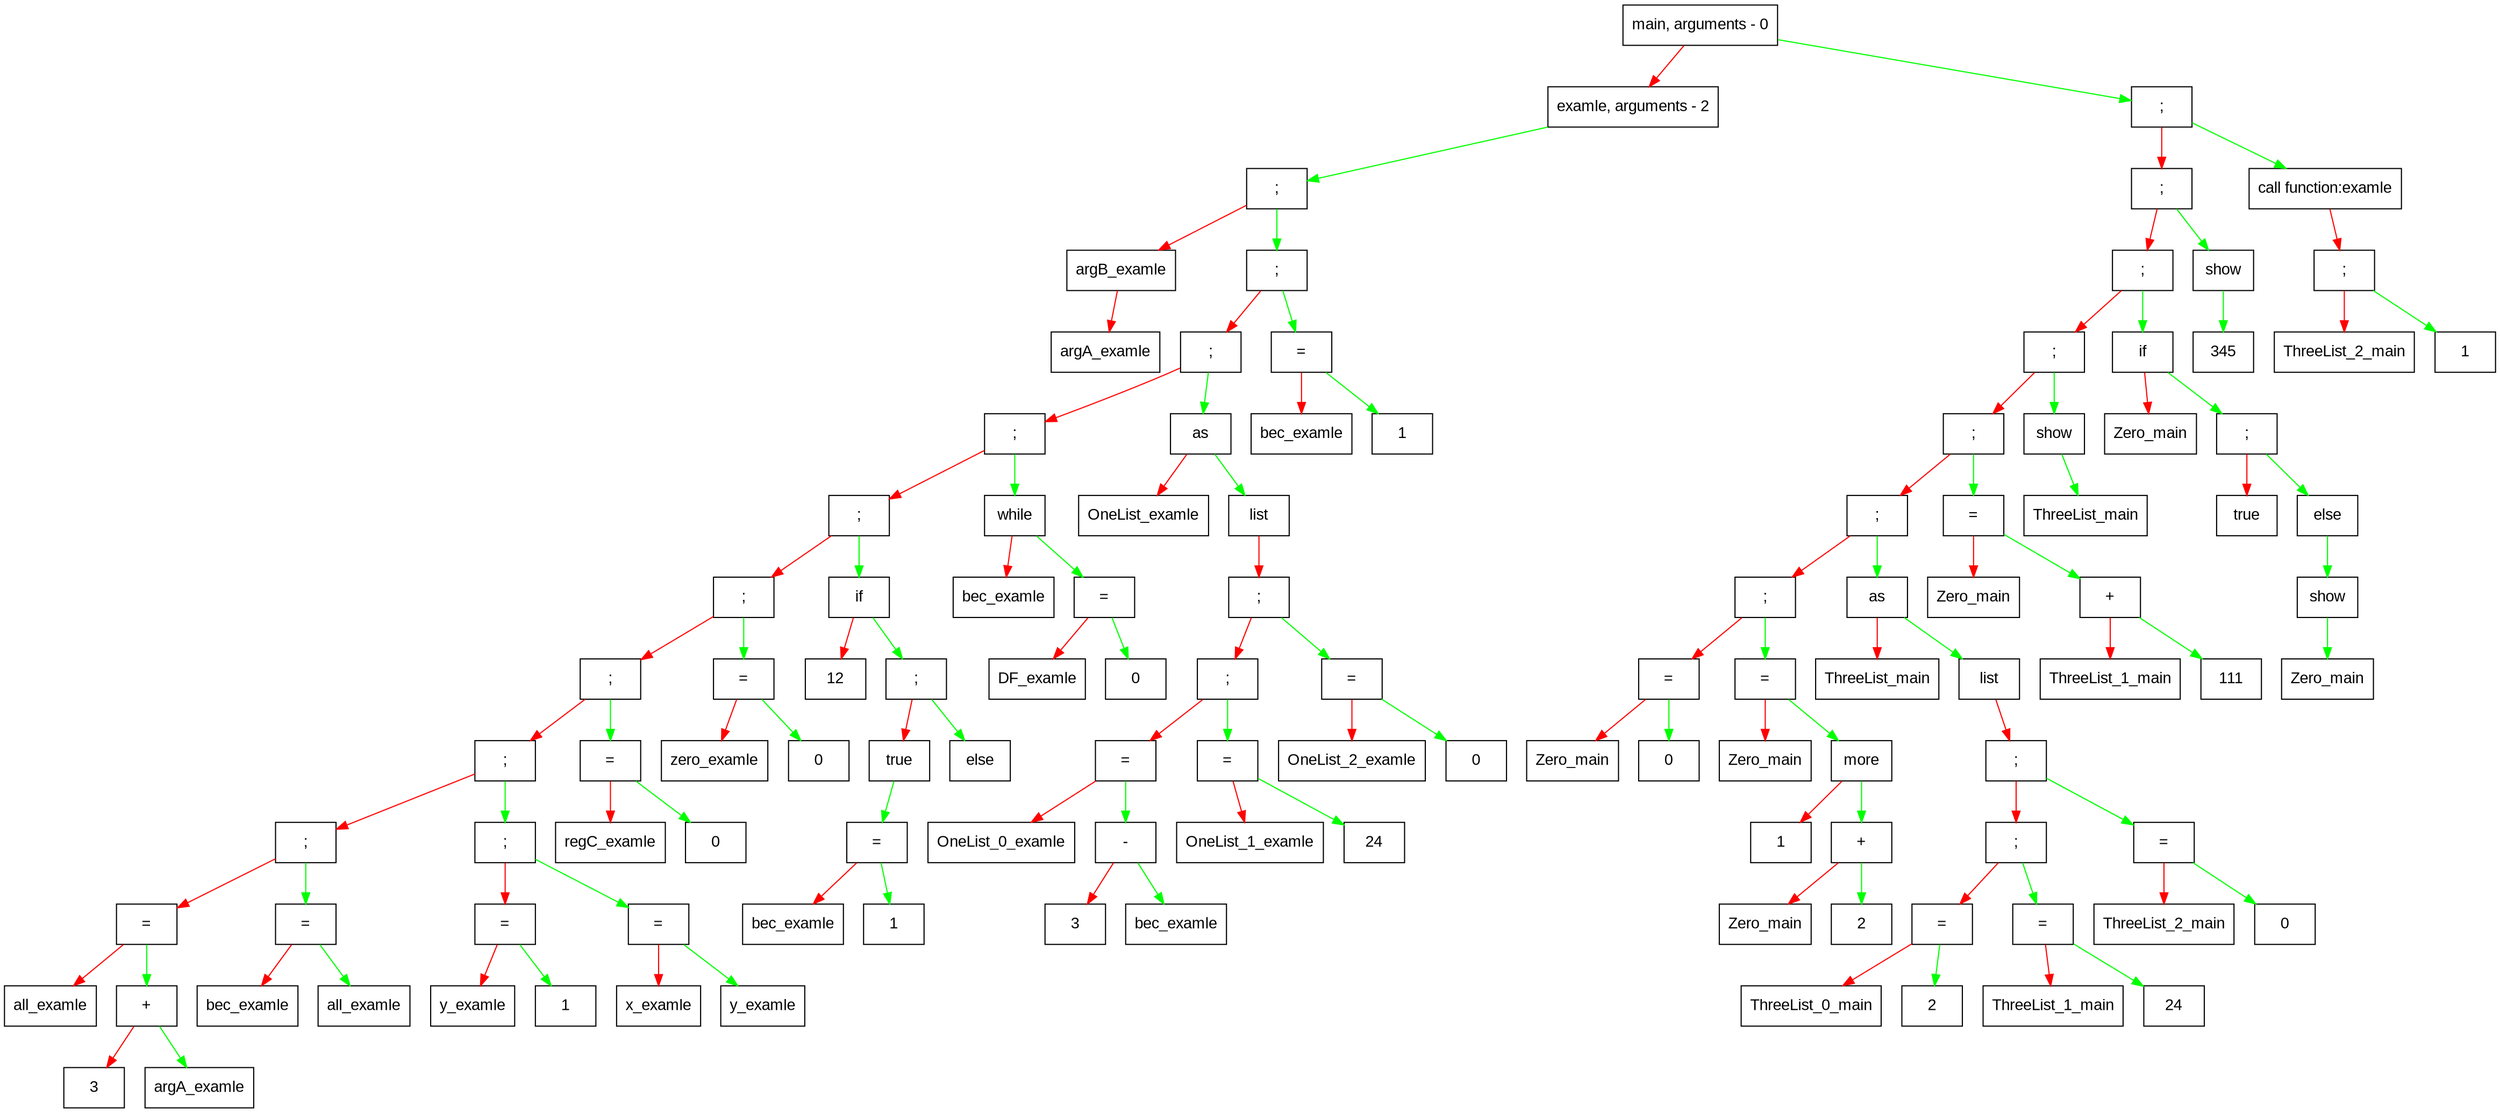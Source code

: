 digraph G{
 size="100" node [shape = record, fontname = Arial];
    elem000001771ce58e40[label = " {main, arguments - 0 } "];
edge [color = red];
elem000001771ce58e40 -> elem000001771ce51640;edge [color = green];
elem000001771ce58e40 -> elem000001771ccd07d0;elem000001771ce51640[label = " {examle, arguments - 2 } "];
edge [color = green];
elem000001771ce51640 -> elem000001771ce5b570;elem000001771ce5b570[label = " {; } "];
edge [color = red];
elem000001771ce5b570 -> elem000001771ce517f0;edge [color = green];
elem000001771ce5b570 -> elem000001771ce5d2c0;elem000001771ce517f0[label = " {argB_examle } "];
edge [color = red];
elem000001771ce517f0 -> elem000001771ce51760;elem000001771ce51760[label = " {argA_examle } "];
elem000001771ce5d2c0[label = " {; } "];
edge [color = red];
elem000001771ce5d2c0 -> elem000001771ce5d280;edge [color = green];
elem000001771ce5d2c0 -> elem000001771ce595c0;elem000001771ce5d280[label = " {; } "];
edge [color = red];
elem000001771ce5d280 -> elem000001771ce5c8c0;edge [color = green];
elem000001771ce5d280 -> elem000001771ce591c0;elem000001771ce5c8c0[label = " {; } "];
edge [color = red];
elem000001771ce5c8c0 -> elem000001771ce5cc80;edge [color = green];
elem000001771ce5c8c0 -> elem000001771ce58dc0;elem000001771ce5cc80[label = " {; } "];
edge [color = red];
elem000001771ce5cc80 -> elem000001771ce5cc40;edge [color = green];
elem000001771ce5cc80 -> elem000001771ce578e0;elem000001771ce5cc40[label = " {; } "];
edge [color = red];
elem000001771ce5cc40 -> elem000001771ce5d000;edge [color = green];
elem000001771ce5cc40 -> elem000001771ce5cd80;elem000001771ce5d000[label = " {; } "];
edge [color = red];
elem000001771ce5d000 -> elem000001771ce5d080;edge [color = green];
elem000001771ce5d000 -> elem000001771ce5ca40;elem000001771ce5d080[label = " {; } "];
edge [color = red];
elem000001771ce5d080 -> elem000001771ce5abf0;edge [color = green];
elem000001771ce5d080 -> elem000001771ce5d300;elem000001771ce5abf0[label = " {; } "];
edge [color = red];
elem000001771ce5abf0 -> elem000001771ce56ac0;edge [color = green];
elem000001771ce5abf0 -> elem000001771ce569a0;elem000001771ce56ac0[label = " {= } "];
edge [color = red];
elem000001771ce56ac0 -> elem000001771ce56a30;edge [color = green];
elem000001771ce56ac0 -> elem000001771ce57920;elem000001771ce56a30[label = " {all_examle } "];
elem000001771ce57920[label = " {+ } "];
edge [color = red];
elem000001771ce57920 -> elem000001771ce57450;edge [color = green];
elem000001771ce57920 -> elem000001771ce57c20;elem000001771ce57450[label = " {3 } "];
elem000001771ce57c20[label = " {argA_examle } "];
elem000001771ce569a0[label = " {= } "];
edge [color = red];
elem000001771ce569a0 -> elem000001771ce56910;edge [color = green];
elem000001771ce569a0 -> elem000001771ce5ab30;elem000001771ce56910[label = " {bec_examle } "];
elem000001771ce5ab30[label = " {all_examle } "];
elem000001771ce5d300[label = " {; } "];
edge [color = red];
elem000001771ce5d300 -> elem000001771ce57660;edge [color = green];
elem000001771ce5d300 -> elem000001771ce57ae0;elem000001771ce57660[label = " {= } "];
edge [color = red];
elem000001771ce57660 -> elem000001771ce57560;edge [color = green];
elem000001771ce57660 -> elem000001771ce57b60;elem000001771ce57560[label = " {y_examle } "];
elem000001771ce57b60[label = " {1 } "];
elem000001771ce57ae0[label = " {= } "];
edge [color = red];
elem000001771ce57ae0 -> elem000001771ce579e0;edge [color = green];
elem000001771ce57ae0 -> elem000001771ce5cbc0;elem000001771ce579e0[label = " {x_examle } "];
elem000001771ce5cbc0[label = " {y_examle } "];
elem000001771ce5ca40[label = " {= } "];
edge [color = red];
elem000001771ce5ca40 -> elem000001771ce578a0;edge [color = green];
elem000001771ce5ca40 -> elem000001771ce5ca00;elem000001771ce578a0[label = " {regC_examle } "];
elem000001771ce5ca00[label = " {0 } "];
elem000001771ce5cd80[label = " {= } "];
edge [color = red];
elem000001771ce5cd80 -> elem000001771ce579a0;edge [color = green];
elem000001771ce5cd80 -> elem000001771ce5d180;elem000001771ce579a0[label = " {zero_examle } "];
elem000001771ce5d180[label = " {0 } "];
elem000001771ce578e0[label = " {if } "];
edge [color = red];
elem000001771ce578e0 -> elem000001771ce57b20;edge [color = green];
elem000001771ce578e0 -> elem000001771ce5d400;elem000001771ce57b20[label = " {12 } "];
elem000001771ce5d400[label = " {; } "];
edge [color = red];
elem000001771ce5d400 -> elem000001771ce57c60;edge [color = green];
elem000001771ce5d400 -> elem000001771ce58d00;elem000001771ce57c60[label = " {true } "];
edge [color = green];
elem000001771ce57c60 -> elem000001771ce57be0;elem000001771ce57be0[label = " {= } "];
edge [color = red];
elem000001771ce57be0 -> elem000001771ce57620;edge [color = green];
elem000001771ce57be0 -> elem000001771ce576e0;elem000001771ce57620[label = " {bec_examle } "];
elem000001771ce576e0[label = " {1 } "];
elem000001771ce58d00[label = " {else } "];
elem000001771ce58dc0[label = " {while } "];
edge [color = red];
elem000001771ce58dc0 -> elem000001771ce58c00;edge [color = green];
elem000001771ce58dc0 -> elem000001771ce5cb80;elem000001771ce58c00[label = " {bec_examle } "];
elem000001771ce5cb80[label = " {= } "];
edge [color = red];
elem000001771ce5cb80 -> elem000001771ce59840;edge [color = green];
elem000001771ce5cb80 -> elem000001771ce5ccc0;elem000001771ce59840[label = " {DF_examle } "];
elem000001771ce5ccc0[label = " {0 } "];
elem000001771ce591c0[label = " {as } "];
edge [color = red];
elem000001771ce591c0 -> elem000001771ce59ac0;edge [color = green];
elem000001771ce591c0 -> elem000001771ce59880;elem000001771ce59ac0[label = " {OneList_examle } "];
elem000001771ce59880[label = " {list } "];
edge [color = red];
elem000001771ce59880 -> elem000001771ce5cd40;elem000001771ce5cd40[label = " {; } "];
edge [color = red];
elem000001771ce5cd40 -> elem000001771ce5cf00;edge [color = green];
elem000001771ce5cd40 -> elem000001771ce5d340;elem000001771ce5cf00[label = " {; } "];
edge [color = red];
elem000001771ce5cf00 -> elem000001771ce5d500;edge [color = green];
elem000001771ce5cf00 -> elem000001771ce5cdc0;elem000001771ce5d500[label = " {= } "];
edge [color = red];
elem000001771ce5d500 -> elem000001771ce5cf80;edge [color = green];
elem000001771ce5d500 -> elem000001771ce596c0;elem000001771ce5cf80[label = " {OneList_0_examle } "];
elem000001771ce596c0[label = " {- } "];
edge [color = red];
elem000001771ce596c0 -> elem000001771ce59440;edge [color = green];
elem000001771ce596c0 -> elem000001771ce58f40;elem000001771ce59440[label = " {3 } "];
elem000001771ce58f40[label = " {bec_examle } "];
elem000001771ce5cdc0[label = " {= } "];
edge [color = red];
elem000001771ce5cdc0 -> elem000001771ce5d0c0;edge [color = green];
elem000001771ce5cdc0 -> elem000001771ce59240;elem000001771ce5d0c0[label = " {OneList_1_examle } "];
elem000001771ce59240[label = " {24 } "];
elem000001771ce5d340[label = " {= } "];
edge [color = red];
elem000001771ce5d340 -> elem000001771ce5cb40;edge [color = green];
elem000001771ce5d340 -> elem000001771ce5d240;elem000001771ce5cb40[label = " {OneList_2_examle } "];
elem000001771ce5d240[label = " {0 } "];
elem000001771ce595c0[label = " {= } "];
edge [color = red];
elem000001771ce595c0 -> elem000001771ce59100;edge [color = green];
elem000001771ce595c0 -> elem000001771ce59b00;elem000001771ce59100[label = " {bec_examle } "];
elem000001771ce59b00[label = " {1 } "];
elem000001771ccd07d0[label = " {; } "];
edge [color = red];
elem000001771ccd07d0 -> elem000001771ccd0ad0;edge [color = green];
elem000001771ccd07d0 -> elem000001771ce5adb0;elem000001771ccd0ad0[label = " {; } "];
edge [color = red];
elem000001771ccd0ad0 -> elem000001771ccd0490;edge [color = green];
elem000001771ccd0ad0 -> elem000001771ce5aef0;elem000001771ccd0490[label = " {; } "];
edge [color = red];
elem000001771ccd0490 -> elem000001771ccd0750;edge [color = green];
elem000001771ccd0490 -> elem000001771ce5b470;elem000001771ccd0750[label = " {; } "];
edge [color = red];
elem000001771ccd0750 -> elem000001771ccd06d0;edge [color = green];
elem000001771ccd0750 -> elem000001771ce5abb0;elem000001771ccd06d0[label = " {; } "];
edge [color = red];
elem000001771ccd06d0 -> elem000001771ccd0b10;edge [color = green];
elem000001771ccd06d0 -> elem000001771ce5acf0;elem000001771ccd0b10[label = " {; } "];
edge [color = red];
elem000001771ccd0b10 -> elem000001771ce5d640;edge [color = green];
elem000001771ccd0b10 -> elem000001771ce5b3f0;elem000001771ce5d640[label = " {; } "];
edge [color = red];
elem000001771ce5d640 -> elem000001771ce5d600;edge [color = green];
elem000001771ce5d640 -> elem000001771ce59500;elem000001771ce5d600[label = " {= } "];
edge [color = red];
elem000001771ce5d600 -> elem000001771ce58d40;edge [color = green];
elem000001771ce5d600 -> elem000001771ce5d5c0;elem000001771ce58d40[label = " {Zero_main } "];
elem000001771ce5d5c0[label = " {0 } "];
elem000001771ce59500[label = " {= } "];
edge [color = red];
elem000001771ce59500 -> elem000001771ce58c80;edge [color = green];
elem000001771ce59500 -> elem000001771ce58f00;elem000001771ce58c80[label = " {Zero_main } "];
elem000001771ce58f00[label = " {more } "];
edge [color = red];
elem000001771ce58f00 -> elem000001771ce59600;edge [color = green];
elem000001771ce58f00 -> elem000001771ce58fc0;elem000001771ce59600[label = " {1 } "];
elem000001771ce58fc0[label = " {+ } "];
edge [color = red];
elem000001771ce58fc0 -> elem000001771ce58f80;edge [color = green];
elem000001771ce58fc0 -> elem000001771ce59540;elem000001771ce58f80[label = " {Zero_main } "];
elem000001771ce59540[label = " {2 } "];
elem000001771ce5b3f0[label = " {as } "];
edge [color = red];
elem000001771ce5b3f0 -> elem000001771ce59a00;edge [color = green];
elem000001771ce5b3f0 -> elem000001771ce5b0f0;elem000001771ce59a00[label = " {ThreeList_main } "];
elem000001771ce5b0f0[label = " {list } "];
edge [color = red];
elem000001771ce5b0f0 -> elem000001771ce5cec0;elem000001771ce5cec0[label = " {; } "];
edge [color = red];
elem000001771ce5cec0 -> elem000001771ce5d7c0;edge [color = green];
elem000001771ce5cec0 -> elem000001771ccd0c10;elem000001771ce5d7c0[label = " {; } "];
edge [color = red];
elem000001771ce5d7c0 -> elem000001771ce5d780;edge [color = green];
elem000001771ce5d7c0 -> elem000001771ce5c9c0;elem000001771ce5d780[label = " {= } "];
edge [color = red];
elem000001771ce5d780 -> elem000001771ce5d740;edge [color = green];
elem000001771ce5d780 -> elem000001771ce5a8b0;elem000001771ce5d740[label = " {ThreeList_0_main } "];
elem000001771ce5a8b0[label = " {2 } "];
elem000001771ce5c9c0[label = " {= } "];
edge [color = red];
elem000001771ce5c9c0 -> elem000001771ce5ce80;edge [color = green];
elem000001771ce5c9c0 -> elem000001771ce5af70;elem000001771ce5ce80[label = " {ThreeList_1_main } "];
elem000001771ce5af70[label = " {24 } "];
elem000001771ccd0c10[label = " {= } "];
edge [color = red];
elem000001771ccd0c10 -> elem000001771ccd04d0;edge [color = green];
elem000001771ccd0c10 -> elem000001771ccd0710;elem000001771ccd04d0[label = " {ThreeList_2_main } "];
elem000001771ccd0710[label = " {0 } "];
elem000001771ce5acf0[label = " {= } "];
edge [color = red];
elem000001771ce5acf0 -> elem000001771ce5a9f0;edge [color = green];
elem000001771ce5acf0 -> elem000001771ce5b3b0;elem000001771ce5a9f0[label = " {Zero_main } "];
elem000001771ce5b3b0[label = " {+ } "];
edge [color = red];
elem000001771ce5b3b0 -> elem000001771ce5b5b0;edge [color = green];
elem000001771ce5b3b0 -> elem000001771ce5b5f0;elem000001771ce5b5b0[label = " {ThreeList_1_main } "];
elem000001771ce5b5f0[label = " {111 } "];
elem000001771ce5abb0[label = " {show } "];
edge [color = green];
elem000001771ce5abb0 -> elem000001771ce5b430;elem000001771ce5b430[label = " {ThreeList_main } "];
elem000001771ce5b470[label = " {if } "];
edge [color = red];
elem000001771ce5b470 -> elem000001771ce5a9b0;edge [color = green];
elem000001771ce5b470 -> elem000001771ccd0810;elem000001771ce5a9b0[label = " {Zero_main } "];
elem000001771ccd0810[label = " {; } "];
edge [color = red];
elem000001771ccd0810 -> elem000001771ce5ae30;edge [color = green];
elem000001771ccd0810 -> elem000001771ce5ad70;elem000001771ce5ae30[label = " {true } "];
elem000001771ce5ad70[label = " {else } "];
edge [color = green];
elem000001771ce5ad70 -> elem000001771ce5b030;elem000001771ce5b030[label = " {show } "];
edge [color = green];
elem000001771ce5b030 -> elem000001771ce5b1f0;elem000001771ce5b1f0[label = " {Zero_main } "];
elem000001771ce5aef0[label = " {show } "];
edge [color = green];
elem000001771ce5aef0 -> elem000001771ce5ac30;elem000001771ce5ac30[label = " {345 } "];
elem000001771ce5adb0[label = " {call function:examle } "];
edge [color = red];
elem000001771ce5adb0 -> elem000001771ccd0510;elem000001771ccd0510[label = " {; } "];
edge [color = red];
elem000001771ccd0510 -> elem000001771ce5aa70;edge [color = green];
elem000001771ccd0510 -> elem000001771ce5a870;elem000001771ce5aa70[label = " {ThreeList_2_main } "];
elem000001771ce5a870[label = " {1 } "];
}